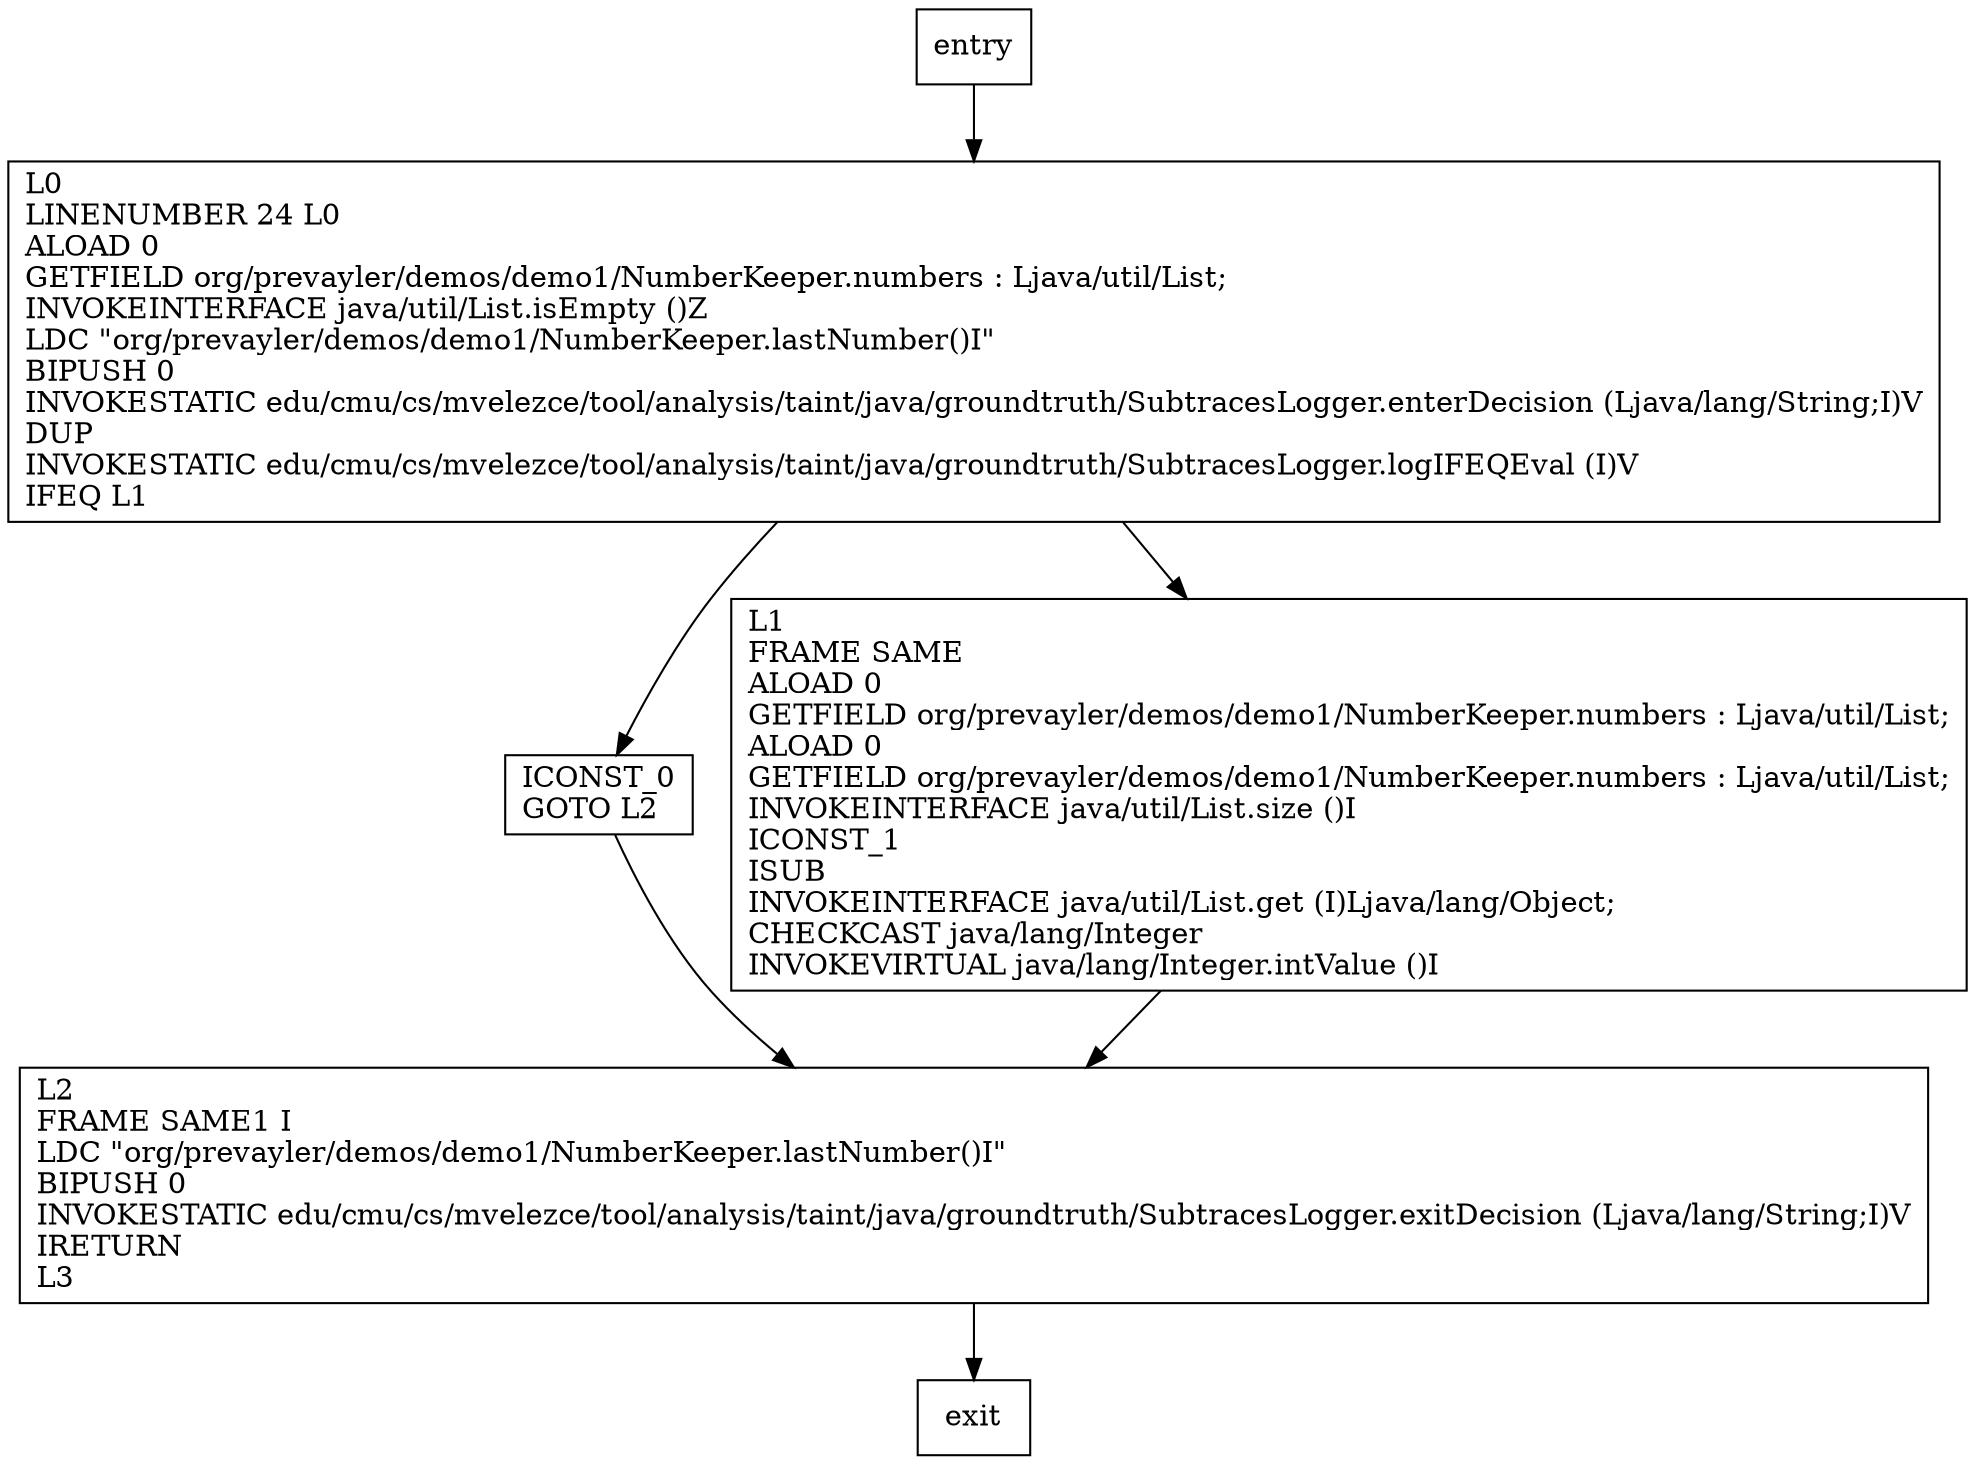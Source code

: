 digraph lastNumber {
node [shape=record];
1967467265 [label="ICONST_0\lGOTO L2\l"];
598892781 [label="L1\lFRAME SAME\lALOAD 0\lGETFIELD org/prevayler/demos/demo1/NumberKeeper.numbers : Ljava/util/List;\lALOAD 0\lGETFIELD org/prevayler/demos/demo1/NumberKeeper.numbers : Ljava/util/List;\lINVOKEINTERFACE java/util/List.size ()I\lICONST_1\lISUB\lINVOKEINTERFACE java/util/List.get (I)Ljava/lang/Object;\lCHECKCAST java/lang/Integer\lINVOKEVIRTUAL java/lang/Integer.intValue ()I\l"];
2020486238 [label="L0\lLINENUMBER 24 L0\lALOAD 0\lGETFIELD org/prevayler/demos/demo1/NumberKeeper.numbers : Ljava/util/List;\lINVOKEINTERFACE java/util/List.isEmpty ()Z\lLDC \"org/prevayler/demos/demo1/NumberKeeper.lastNumber()I\"\lBIPUSH 0\lINVOKESTATIC edu/cmu/cs/mvelezce/tool/analysis/taint/java/groundtruth/SubtracesLogger.enterDecision (Ljava/lang/String;I)V\lDUP\lINVOKESTATIC edu/cmu/cs/mvelezce/tool/analysis/taint/java/groundtruth/SubtracesLogger.logIFEQEval (I)V\lIFEQ L1\l"];
114667872 [label="L2\lFRAME SAME1 I\lLDC \"org/prevayler/demos/demo1/NumberKeeper.lastNumber()I\"\lBIPUSH 0\lINVOKESTATIC edu/cmu/cs/mvelezce/tool/analysis/taint/java/groundtruth/SubtracesLogger.exitDecision (Ljava/lang/String;I)V\lIRETURN\lL3\l"];
entry;
exit;
entry -> 2020486238;
1967467265 -> 114667872;
598892781 -> 114667872;
2020486238 -> 1967467265;
2020486238 -> 598892781;
114667872 -> exit;
}
